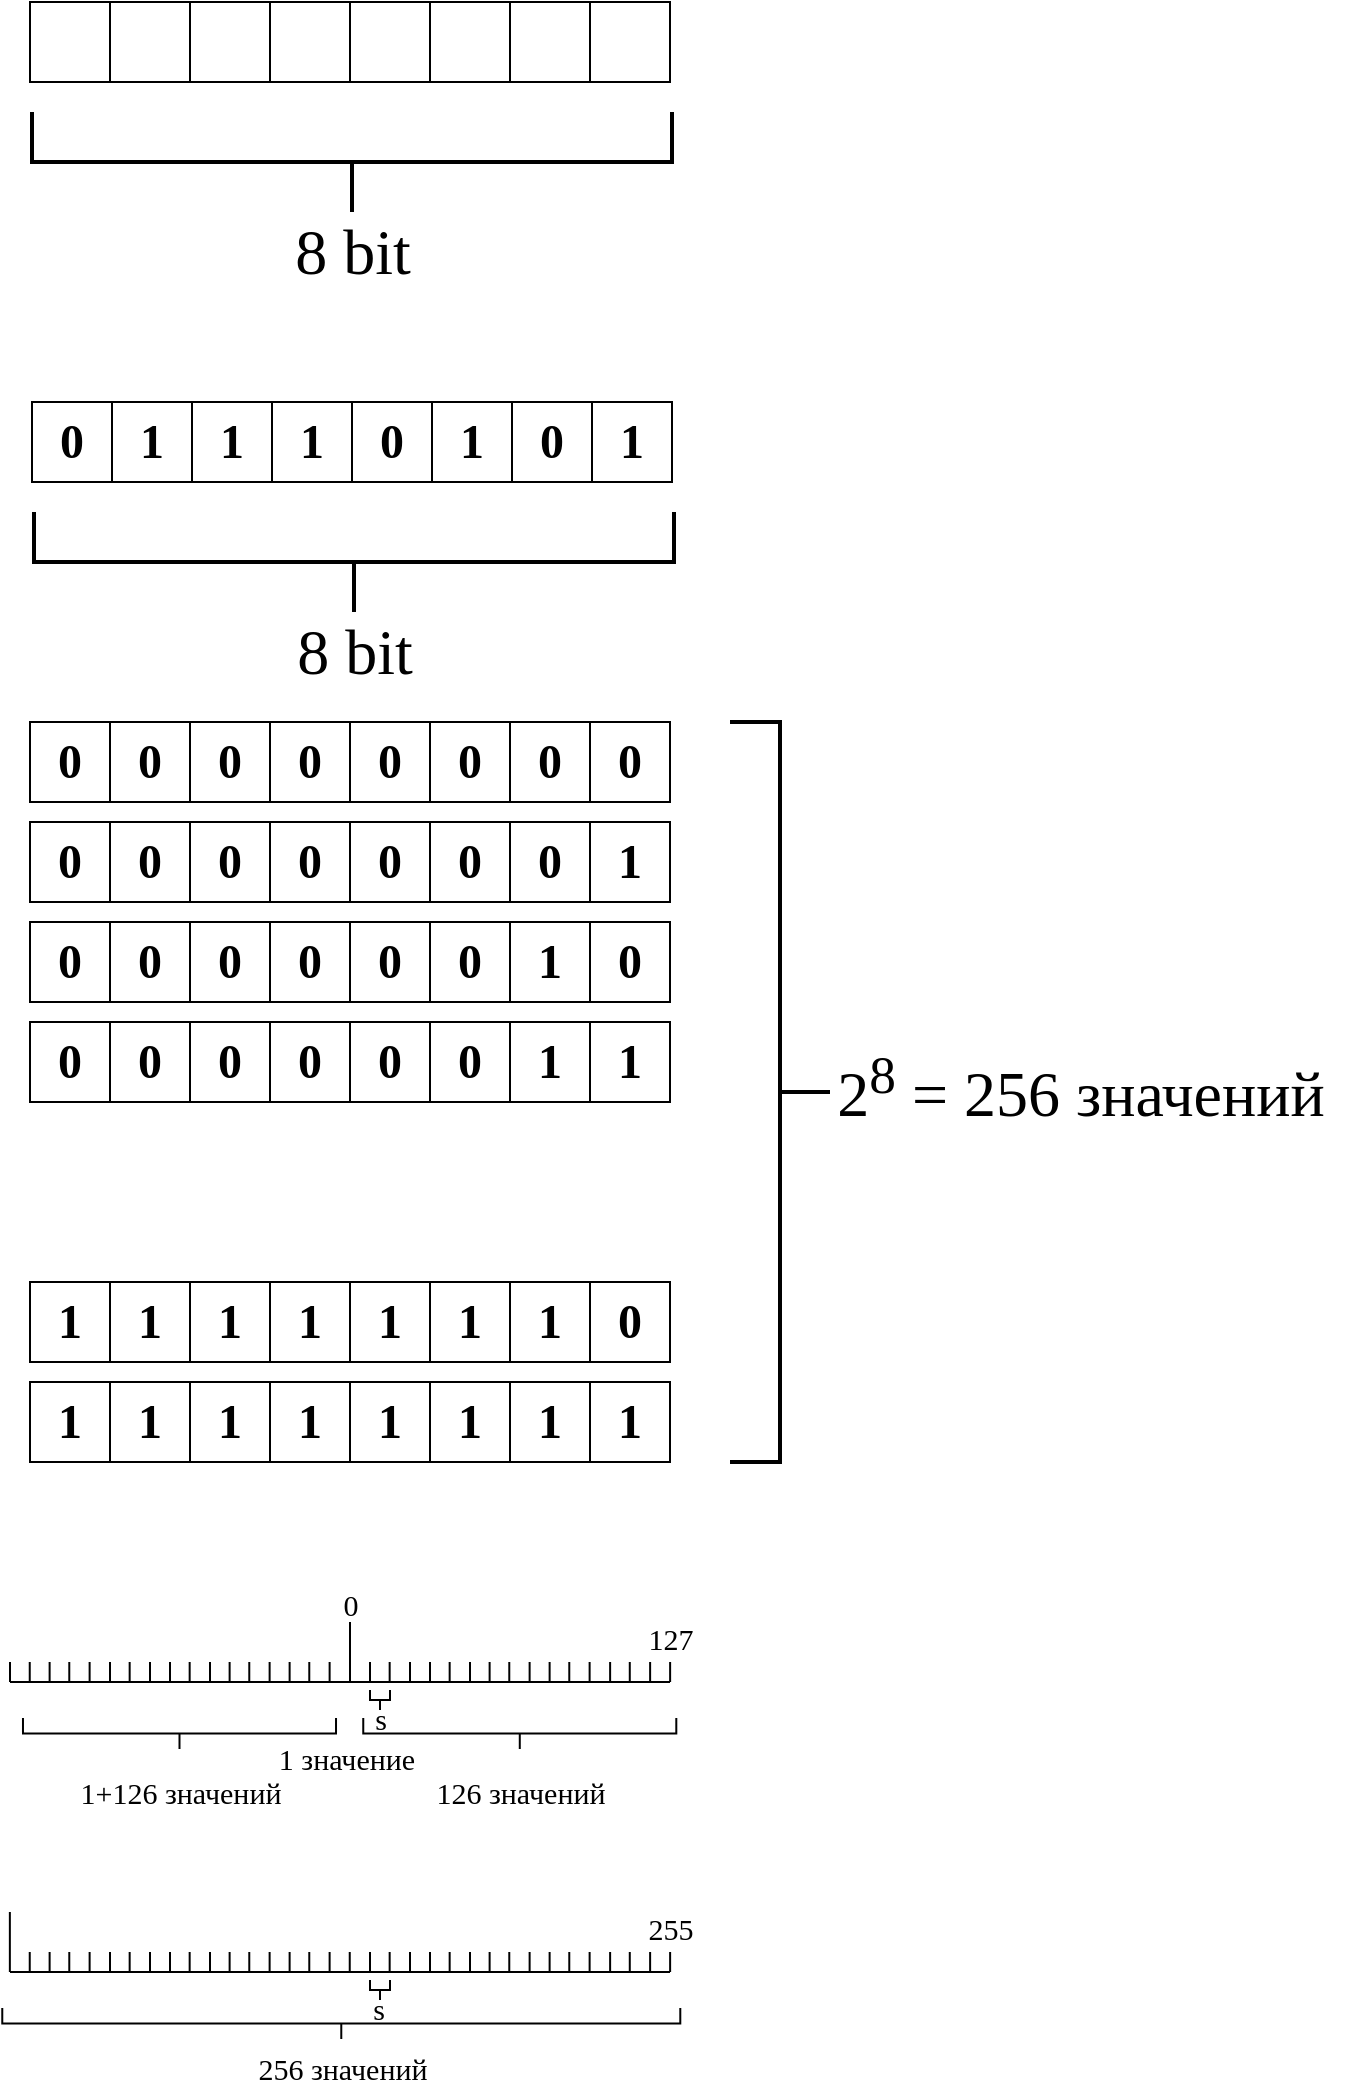 <mxfile version="21.2.1" type="github">
  <diagram name="Страница 1" id="YU4rT2BQDVCnx75VAOzf">
    <mxGraphModel dx="1050" dy="549" grid="1" gridSize="10" guides="1" tooltips="1" connect="1" arrows="1" fold="1" page="1" pageScale="1" pageWidth="827" pageHeight="1169" math="0" shadow="0">
      <root>
        <mxCell id="0" />
        <mxCell id="1" parent="0" />
        <mxCell id="FS0_7F0JS-OHy-g84_Uk-1" value="" style="whiteSpace=wrap;html=1;aspect=fixed;" parent="1" vertex="1">
          <mxGeometry x="80" y="80" width="40" height="40" as="geometry" />
        </mxCell>
        <mxCell id="FS0_7F0JS-OHy-g84_Uk-2" value="" style="whiteSpace=wrap;html=1;aspect=fixed;" parent="1" vertex="1">
          <mxGeometry x="120" y="80" width="40" height="40" as="geometry" />
        </mxCell>
        <mxCell id="FS0_7F0JS-OHy-g84_Uk-3" value="" style="whiteSpace=wrap;html=1;aspect=fixed;" parent="1" vertex="1">
          <mxGeometry x="160" y="80" width="40" height="40" as="geometry" />
        </mxCell>
        <mxCell id="FS0_7F0JS-OHy-g84_Uk-4" value="" style="whiteSpace=wrap;html=1;aspect=fixed;" parent="1" vertex="1">
          <mxGeometry x="200" y="80" width="40" height="40" as="geometry" />
        </mxCell>
        <mxCell id="FS0_7F0JS-OHy-g84_Uk-5" value="" style="whiteSpace=wrap;html=1;aspect=fixed;" parent="1" vertex="1">
          <mxGeometry x="240" y="80" width="40" height="40" as="geometry" />
        </mxCell>
        <mxCell id="FS0_7F0JS-OHy-g84_Uk-6" value="" style="whiteSpace=wrap;html=1;aspect=fixed;" parent="1" vertex="1">
          <mxGeometry x="280" y="80" width="40" height="40" as="geometry" />
        </mxCell>
        <mxCell id="FS0_7F0JS-OHy-g84_Uk-7" value="" style="whiteSpace=wrap;html=1;aspect=fixed;" parent="1" vertex="1">
          <mxGeometry x="320" y="80" width="40" height="40" as="geometry" />
        </mxCell>
        <mxCell id="FS0_7F0JS-OHy-g84_Uk-8" value="" style="whiteSpace=wrap;html=1;aspect=fixed;" parent="1" vertex="1">
          <mxGeometry x="360" y="80" width="40" height="40" as="geometry" />
        </mxCell>
        <mxCell id="FS0_7F0JS-OHy-g84_Uk-9" value="" style="strokeWidth=2;html=1;shape=mxgraph.flowchart.annotation_2;align=left;labelPosition=right;pointerEvents=1;rotation=-90;" parent="1" vertex="1">
          <mxGeometry x="216" width="50" height="320" as="geometry" />
        </mxCell>
        <mxCell id="FS0_7F0JS-OHy-g84_Uk-10" value="&lt;font style=&quot;font-size: 32px;&quot; data-font-src=&quot;https://fonts.googleapis.com/css?family=Open+Saus&quot; face=&quot;Open Saus&quot;&gt;8 bit&lt;/font&gt;" style="text;html=1;align=center;verticalAlign=middle;resizable=0;points=[];autosize=1;strokeColor=none;fillColor=none;" parent="1" vertex="1">
          <mxGeometry x="201" y="180" width="80" height="50" as="geometry" />
        </mxCell>
        <mxCell id="FS0_7F0JS-OHy-g84_Uk-11" value="0" style="whiteSpace=wrap;html=1;aspect=fixed;fontFamily=Open Saus;fontSource=https%3A%2F%2Ffonts.googleapis.com%2Fcss%3Ffamily%3DOpen%2BSaus;fontSize=24;fontStyle=1" parent="1" vertex="1">
          <mxGeometry x="81" y="280" width="40" height="40" as="geometry" />
        </mxCell>
        <mxCell id="FS0_7F0JS-OHy-g84_Uk-12" value="1" style="whiteSpace=wrap;html=1;aspect=fixed;fontFamily=Open Saus;fontSource=https%3A%2F%2Ffonts.googleapis.com%2Fcss%3Ffamily%3DOpen%2BSaus;fontSize=24;fontStyle=1" parent="1" vertex="1">
          <mxGeometry x="121" y="280" width="40" height="40" as="geometry" />
        </mxCell>
        <mxCell id="FS0_7F0JS-OHy-g84_Uk-13" value="1" style="whiteSpace=wrap;html=1;aspect=fixed;fontFamily=Open Saus;fontSource=https%3A%2F%2Ffonts.googleapis.com%2Fcss%3Ffamily%3DOpen%2BSaus;fontSize=24;fontStyle=1" parent="1" vertex="1">
          <mxGeometry x="161" y="280" width="40" height="40" as="geometry" />
        </mxCell>
        <mxCell id="FS0_7F0JS-OHy-g84_Uk-14" value="1" style="whiteSpace=wrap;html=1;aspect=fixed;fontFamily=Open Saus;fontSource=https%3A%2F%2Ffonts.googleapis.com%2Fcss%3Ffamily%3DOpen%2BSaus;fontSize=24;fontStyle=1" parent="1" vertex="1">
          <mxGeometry x="201" y="280" width="40" height="40" as="geometry" />
        </mxCell>
        <mxCell id="FS0_7F0JS-OHy-g84_Uk-15" value="0" style="whiteSpace=wrap;html=1;aspect=fixed;fontFamily=Open Saus;fontSource=https%3A%2F%2Ffonts.googleapis.com%2Fcss%3Ffamily%3DOpen%2BSaus;fontSize=24;fontStyle=1" parent="1" vertex="1">
          <mxGeometry x="241" y="280" width="40" height="40" as="geometry" />
        </mxCell>
        <mxCell id="FS0_7F0JS-OHy-g84_Uk-16" value="1" style="whiteSpace=wrap;html=1;aspect=fixed;fontFamily=Open Saus;fontSource=https%3A%2F%2Ffonts.googleapis.com%2Fcss%3Ffamily%3DOpen%2BSaus;fontSize=24;fontStyle=1" parent="1" vertex="1">
          <mxGeometry x="281" y="280" width="40" height="40" as="geometry" />
        </mxCell>
        <mxCell id="FS0_7F0JS-OHy-g84_Uk-17" value="0" style="whiteSpace=wrap;html=1;aspect=fixed;fontFamily=Open Saus;fontSource=https%3A%2F%2Ffonts.googleapis.com%2Fcss%3Ffamily%3DOpen%2BSaus;fontSize=24;fontStyle=1" parent="1" vertex="1">
          <mxGeometry x="321" y="280" width="40" height="40" as="geometry" />
        </mxCell>
        <mxCell id="FS0_7F0JS-OHy-g84_Uk-18" value="1" style="whiteSpace=wrap;html=1;aspect=fixed;fontFamily=Open Saus;fontSource=https%3A%2F%2Ffonts.googleapis.com%2Fcss%3Ffamily%3DOpen%2BSaus;fontSize=24;fontStyle=1" parent="1" vertex="1">
          <mxGeometry x="361" y="280" width="40" height="40" as="geometry" />
        </mxCell>
        <mxCell id="FS0_7F0JS-OHy-g84_Uk-19" value="" style="strokeWidth=2;html=1;shape=mxgraph.flowchart.annotation_2;align=left;labelPosition=right;pointerEvents=1;rotation=-90;" parent="1" vertex="1">
          <mxGeometry x="217" y="200" width="50" height="320" as="geometry" />
        </mxCell>
        <mxCell id="FS0_7F0JS-OHy-g84_Uk-20" value="&lt;font style=&quot;font-size: 32px;&quot; data-font-src=&quot;https://fonts.googleapis.com/css?family=Open+Saus&quot; face=&quot;Open Saus&quot;&gt;8 bit&lt;/font&gt;" style="text;html=1;align=center;verticalAlign=middle;resizable=0;points=[];autosize=1;strokeColor=none;fillColor=none;" parent="1" vertex="1">
          <mxGeometry x="202" y="380" width="80" height="50" as="geometry" />
        </mxCell>
        <mxCell id="FS0_7F0JS-OHy-g84_Uk-21" value="0" style="whiteSpace=wrap;html=1;aspect=fixed;fontFamily=Open Saus;fontSource=https%3A%2F%2Ffonts.googleapis.com%2Fcss%3Ffamily%3DOpen%2BSaus;fontSize=24;fontStyle=1" parent="1" vertex="1">
          <mxGeometry x="80" y="440" width="40" height="40" as="geometry" />
        </mxCell>
        <mxCell id="FS0_7F0JS-OHy-g84_Uk-22" value="0" style="whiteSpace=wrap;html=1;aspect=fixed;fontFamily=Open Saus;fontSource=https%3A%2F%2Ffonts.googleapis.com%2Fcss%3Ffamily%3DOpen%2BSaus;fontSize=24;fontStyle=1" parent="1" vertex="1">
          <mxGeometry x="120" y="440" width="40" height="40" as="geometry" />
        </mxCell>
        <mxCell id="FS0_7F0JS-OHy-g84_Uk-23" value="0" style="whiteSpace=wrap;html=1;aspect=fixed;fontFamily=Open Saus;fontSource=https%3A%2F%2Ffonts.googleapis.com%2Fcss%3Ffamily%3DOpen%2BSaus;fontSize=24;fontStyle=1" parent="1" vertex="1">
          <mxGeometry x="160" y="440" width="40" height="40" as="geometry" />
        </mxCell>
        <mxCell id="FS0_7F0JS-OHy-g84_Uk-24" value="0" style="whiteSpace=wrap;html=1;aspect=fixed;fontFamily=Open Saus;fontSource=https%3A%2F%2Ffonts.googleapis.com%2Fcss%3Ffamily%3DOpen%2BSaus;fontSize=24;fontStyle=1" parent="1" vertex="1">
          <mxGeometry x="200" y="440" width="40" height="40" as="geometry" />
        </mxCell>
        <mxCell id="FS0_7F0JS-OHy-g84_Uk-25" value="0" style="whiteSpace=wrap;html=1;aspect=fixed;fontFamily=Open Saus;fontSource=https%3A%2F%2Ffonts.googleapis.com%2Fcss%3Ffamily%3DOpen%2BSaus;fontSize=24;fontStyle=1" parent="1" vertex="1">
          <mxGeometry x="240" y="440" width="40" height="40" as="geometry" />
        </mxCell>
        <mxCell id="FS0_7F0JS-OHy-g84_Uk-26" value="0" style="whiteSpace=wrap;html=1;aspect=fixed;fontFamily=Open Saus;fontSource=https%3A%2F%2Ffonts.googleapis.com%2Fcss%3Ffamily%3DOpen%2BSaus;fontSize=24;fontStyle=1" parent="1" vertex="1">
          <mxGeometry x="280" y="440" width="40" height="40" as="geometry" />
        </mxCell>
        <mxCell id="FS0_7F0JS-OHy-g84_Uk-27" value="0" style="whiteSpace=wrap;html=1;aspect=fixed;fontFamily=Open Saus;fontSource=https%3A%2F%2Ffonts.googleapis.com%2Fcss%3Ffamily%3DOpen%2BSaus;fontSize=24;fontStyle=1" parent="1" vertex="1">
          <mxGeometry x="320" y="440" width="40" height="40" as="geometry" />
        </mxCell>
        <mxCell id="FS0_7F0JS-OHy-g84_Uk-28" value="0" style="whiteSpace=wrap;html=1;aspect=fixed;fontFamily=Open Saus;fontSource=https%3A%2F%2Ffonts.googleapis.com%2Fcss%3Ffamily%3DOpen%2BSaus;fontSize=24;fontStyle=1" parent="1" vertex="1">
          <mxGeometry x="360" y="440" width="40" height="40" as="geometry" />
        </mxCell>
        <mxCell id="FS0_7F0JS-OHy-g84_Uk-29" value="0" style="whiteSpace=wrap;html=1;aspect=fixed;fontFamily=Open Saus;fontSource=https%3A%2F%2Ffonts.googleapis.com%2Fcss%3Ffamily%3DOpen%2BSaus;fontSize=24;fontStyle=1" parent="1" vertex="1">
          <mxGeometry x="80" y="490" width="40" height="40" as="geometry" />
        </mxCell>
        <mxCell id="FS0_7F0JS-OHy-g84_Uk-30" value="0" style="whiteSpace=wrap;html=1;aspect=fixed;fontFamily=Open Saus;fontSource=https%3A%2F%2Ffonts.googleapis.com%2Fcss%3Ffamily%3DOpen%2BSaus;fontSize=24;fontStyle=1" parent="1" vertex="1">
          <mxGeometry x="120" y="490" width="40" height="40" as="geometry" />
        </mxCell>
        <mxCell id="FS0_7F0JS-OHy-g84_Uk-31" value="0" style="whiteSpace=wrap;html=1;aspect=fixed;fontFamily=Open Saus;fontSource=https%3A%2F%2Ffonts.googleapis.com%2Fcss%3Ffamily%3DOpen%2BSaus;fontSize=24;fontStyle=1" parent="1" vertex="1">
          <mxGeometry x="160" y="490" width="40" height="40" as="geometry" />
        </mxCell>
        <mxCell id="FS0_7F0JS-OHy-g84_Uk-32" value="0" style="whiteSpace=wrap;html=1;aspect=fixed;fontFamily=Open Saus;fontSource=https%3A%2F%2Ffonts.googleapis.com%2Fcss%3Ffamily%3DOpen%2BSaus;fontSize=24;fontStyle=1" parent="1" vertex="1">
          <mxGeometry x="200" y="490" width="40" height="40" as="geometry" />
        </mxCell>
        <mxCell id="FS0_7F0JS-OHy-g84_Uk-33" value="0" style="whiteSpace=wrap;html=1;aspect=fixed;fontFamily=Open Saus;fontSource=https%3A%2F%2Ffonts.googleapis.com%2Fcss%3Ffamily%3DOpen%2BSaus;fontSize=24;fontStyle=1" parent="1" vertex="1">
          <mxGeometry x="240" y="490" width="40" height="40" as="geometry" />
        </mxCell>
        <mxCell id="FS0_7F0JS-OHy-g84_Uk-34" value="0" style="whiteSpace=wrap;html=1;aspect=fixed;fontFamily=Open Saus;fontSource=https%3A%2F%2Ffonts.googleapis.com%2Fcss%3Ffamily%3DOpen%2BSaus;fontSize=24;fontStyle=1" parent="1" vertex="1">
          <mxGeometry x="280" y="490" width="40" height="40" as="geometry" />
        </mxCell>
        <mxCell id="FS0_7F0JS-OHy-g84_Uk-35" value="0" style="whiteSpace=wrap;html=1;aspect=fixed;fontFamily=Open Saus;fontSource=https%3A%2F%2Ffonts.googleapis.com%2Fcss%3Ffamily%3DOpen%2BSaus;fontSize=24;fontStyle=1" parent="1" vertex="1">
          <mxGeometry x="320" y="490" width="40" height="40" as="geometry" />
        </mxCell>
        <mxCell id="FS0_7F0JS-OHy-g84_Uk-36" value="1" style="whiteSpace=wrap;html=1;aspect=fixed;fontFamily=Open Saus;fontSource=https%3A%2F%2Ffonts.googleapis.com%2Fcss%3Ffamily%3DOpen%2BSaus;fontSize=24;fontStyle=1" parent="1" vertex="1">
          <mxGeometry x="360" y="490" width="40" height="40" as="geometry" />
        </mxCell>
        <mxCell id="FS0_7F0JS-OHy-g84_Uk-37" value="0" style="whiteSpace=wrap;html=1;aspect=fixed;fontFamily=Open Saus;fontSource=https%3A%2F%2Ffonts.googleapis.com%2Fcss%3Ffamily%3DOpen%2BSaus;fontSize=24;fontStyle=1" parent="1" vertex="1">
          <mxGeometry x="80" y="540" width="40" height="40" as="geometry" />
        </mxCell>
        <mxCell id="FS0_7F0JS-OHy-g84_Uk-38" value="0" style="whiteSpace=wrap;html=1;aspect=fixed;fontFamily=Open Saus;fontSource=https%3A%2F%2Ffonts.googleapis.com%2Fcss%3Ffamily%3DOpen%2BSaus;fontSize=24;fontStyle=1" parent="1" vertex="1">
          <mxGeometry x="120" y="540" width="40" height="40" as="geometry" />
        </mxCell>
        <mxCell id="FS0_7F0JS-OHy-g84_Uk-39" value="0" style="whiteSpace=wrap;html=1;aspect=fixed;fontFamily=Open Saus;fontSource=https%3A%2F%2Ffonts.googleapis.com%2Fcss%3Ffamily%3DOpen%2BSaus;fontSize=24;fontStyle=1" parent="1" vertex="1">
          <mxGeometry x="160" y="540" width="40" height="40" as="geometry" />
        </mxCell>
        <mxCell id="FS0_7F0JS-OHy-g84_Uk-40" value="0" style="whiteSpace=wrap;html=1;aspect=fixed;fontFamily=Open Saus;fontSource=https%3A%2F%2Ffonts.googleapis.com%2Fcss%3Ffamily%3DOpen%2BSaus;fontSize=24;fontStyle=1" parent="1" vertex="1">
          <mxGeometry x="200" y="540" width="40" height="40" as="geometry" />
        </mxCell>
        <mxCell id="FS0_7F0JS-OHy-g84_Uk-41" value="0" style="whiteSpace=wrap;html=1;aspect=fixed;fontFamily=Open Saus;fontSource=https%3A%2F%2Ffonts.googleapis.com%2Fcss%3Ffamily%3DOpen%2BSaus;fontSize=24;fontStyle=1" parent="1" vertex="1">
          <mxGeometry x="240" y="540" width="40" height="40" as="geometry" />
        </mxCell>
        <mxCell id="FS0_7F0JS-OHy-g84_Uk-42" value="0" style="whiteSpace=wrap;html=1;aspect=fixed;fontFamily=Open Saus;fontSource=https%3A%2F%2Ffonts.googleapis.com%2Fcss%3Ffamily%3DOpen%2BSaus;fontSize=24;fontStyle=1" parent="1" vertex="1">
          <mxGeometry x="280" y="540" width="40" height="40" as="geometry" />
        </mxCell>
        <mxCell id="FS0_7F0JS-OHy-g84_Uk-43" value="1" style="whiteSpace=wrap;html=1;aspect=fixed;fontFamily=Open Saus;fontSource=https%3A%2F%2Ffonts.googleapis.com%2Fcss%3Ffamily%3DOpen%2BSaus;fontSize=24;fontStyle=1" parent="1" vertex="1">
          <mxGeometry x="320" y="540" width="40" height="40" as="geometry" />
        </mxCell>
        <mxCell id="FS0_7F0JS-OHy-g84_Uk-44" value="0" style="whiteSpace=wrap;html=1;aspect=fixed;fontFamily=Open Saus;fontSource=https%3A%2F%2Ffonts.googleapis.com%2Fcss%3Ffamily%3DOpen%2BSaus;fontSize=24;fontStyle=1" parent="1" vertex="1">
          <mxGeometry x="360" y="540" width="40" height="40" as="geometry" />
        </mxCell>
        <mxCell id="FS0_7F0JS-OHy-g84_Uk-45" value="0" style="whiteSpace=wrap;html=1;aspect=fixed;fontFamily=Open Saus;fontSource=https%3A%2F%2Ffonts.googleapis.com%2Fcss%3Ffamily%3DOpen%2BSaus;fontSize=24;fontStyle=1" parent="1" vertex="1">
          <mxGeometry x="80" y="590" width="40" height="40" as="geometry" />
        </mxCell>
        <mxCell id="FS0_7F0JS-OHy-g84_Uk-46" value="0" style="whiteSpace=wrap;html=1;aspect=fixed;fontFamily=Open Saus;fontSource=https%3A%2F%2Ffonts.googleapis.com%2Fcss%3Ffamily%3DOpen%2BSaus;fontSize=24;fontStyle=1" parent="1" vertex="1">
          <mxGeometry x="120" y="590" width="40" height="40" as="geometry" />
        </mxCell>
        <mxCell id="FS0_7F0JS-OHy-g84_Uk-47" value="0" style="whiteSpace=wrap;html=1;aspect=fixed;fontFamily=Open Saus;fontSource=https%3A%2F%2Ffonts.googleapis.com%2Fcss%3Ffamily%3DOpen%2BSaus;fontSize=24;fontStyle=1" parent="1" vertex="1">
          <mxGeometry x="160" y="590" width="40" height="40" as="geometry" />
        </mxCell>
        <mxCell id="FS0_7F0JS-OHy-g84_Uk-48" value="0" style="whiteSpace=wrap;html=1;aspect=fixed;fontFamily=Open Saus;fontSource=https%3A%2F%2Ffonts.googleapis.com%2Fcss%3Ffamily%3DOpen%2BSaus;fontSize=24;fontStyle=1" parent="1" vertex="1">
          <mxGeometry x="200" y="590" width="40" height="40" as="geometry" />
        </mxCell>
        <mxCell id="FS0_7F0JS-OHy-g84_Uk-49" value="0" style="whiteSpace=wrap;html=1;aspect=fixed;fontFamily=Open Saus;fontSource=https%3A%2F%2Ffonts.googleapis.com%2Fcss%3Ffamily%3DOpen%2BSaus;fontSize=24;fontStyle=1" parent="1" vertex="1">
          <mxGeometry x="240" y="590" width="40" height="40" as="geometry" />
        </mxCell>
        <mxCell id="FS0_7F0JS-OHy-g84_Uk-50" value="0" style="whiteSpace=wrap;html=1;aspect=fixed;fontFamily=Open Saus;fontSource=https%3A%2F%2Ffonts.googleapis.com%2Fcss%3Ffamily%3DOpen%2BSaus;fontSize=24;fontStyle=1" parent="1" vertex="1">
          <mxGeometry x="280" y="590" width="40" height="40" as="geometry" />
        </mxCell>
        <mxCell id="FS0_7F0JS-OHy-g84_Uk-51" value="1" style="whiteSpace=wrap;html=1;aspect=fixed;fontFamily=Open Saus;fontSource=https%3A%2F%2Ffonts.googleapis.com%2Fcss%3Ffamily%3DOpen%2BSaus;fontSize=24;fontStyle=1" parent="1" vertex="1">
          <mxGeometry x="320" y="590" width="40" height="40" as="geometry" />
        </mxCell>
        <mxCell id="FS0_7F0JS-OHy-g84_Uk-52" value="1" style="whiteSpace=wrap;html=1;aspect=fixed;fontFamily=Open Saus;fontSource=https%3A%2F%2Ffonts.googleapis.com%2Fcss%3Ffamily%3DOpen%2BSaus;fontSize=24;fontStyle=1" parent="1" vertex="1">
          <mxGeometry x="360" y="590" width="40" height="40" as="geometry" />
        </mxCell>
        <mxCell id="FS0_7F0JS-OHy-g84_Uk-53" value="1" style="whiteSpace=wrap;html=1;aspect=fixed;fontFamily=Open Saus;fontSource=https%3A%2F%2Ffonts.googleapis.com%2Fcss%3Ffamily%3DOpen%2BSaus;fontSize=24;fontStyle=1" parent="1" vertex="1">
          <mxGeometry x="80" y="720" width="40" height="40" as="geometry" />
        </mxCell>
        <mxCell id="FS0_7F0JS-OHy-g84_Uk-54" value="1" style="whiteSpace=wrap;html=1;aspect=fixed;fontFamily=Open Saus;fontSource=https%3A%2F%2Ffonts.googleapis.com%2Fcss%3Ffamily%3DOpen%2BSaus;fontSize=24;fontStyle=1" parent="1" vertex="1">
          <mxGeometry x="120" y="720" width="40" height="40" as="geometry" />
        </mxCell>
        <mxCell id="FS0_7F0JS-OHy-g84_Uk-55" value="1" style="whiteSpace=wrap;html=1;aspect=fixed;fontFamily=Open Saus;fontSource=https%3A%2F%2Ffonts.googleapis.com%2Fcss%3Ffamily%3DOpen%2BSaus;fontSize=24;fontStyle=1" parent="1" vertex="1">
          <mxGeometry x="160" y="720" width="40" height="40" as="geometry" />
        </mxCell>
        <mxCell id="FS0_7F0JS-OHy-g84_Uk-56" value="1" style="whiteSpace=wrap;html=1;aspect=fixed;fontFamily=Open Saus;fontSource=https%3A%2F%2Ffonts.googleapis.com%2Fcss%3Ffamily%3DOpen%2BSaus;fontSize=24;fontStyle=1" parent="1" vertex="1">
          <mxGeometry x="200" y="720" width="40" height="40" as="geometry" />
        </mxCell>
        <mxCell id="FS0_7F0JS-OHy-g84_Uk-57" value="1" style="whiteSpace=wrap;html=1;aspect=fixed;fontFamily=Open Saus;fontSource=https%3A%2F%2Ffonts.googleapis.com%2Fcss%3Ffamily%3DOpen%2BSaus;fontSize=24;fontStyle=1" parent="1" vertex="1">
          <mxGeometry x="240" y="720" width="40" height="40" as="geometry" />
        </mxCell>
        <mxCell id="FS0_7F0JS-OHy-g84_Uk-58" value="1" style="whiteSpace=wrap;html=1;aspect=fixed;fontFamily=Open Saus;fontSource=https%3A%2F%2Ffonts.googleapis.com%2Fcss%3Ffamily%3DOpen%2BSaus;fontSize=24;fontStyle=1" parent="1" vertex="1">
          <mxGeometry x="280" y="720" width="40" height="40" as="geometry" />
        </mxCell>
        <mxCell id="FS0_7F0JS-OHy-g84_Uk-59" value="1" style="whiteSpace=wrap;html=1;aspect=fixed;fontFamily=Open Saus;fontSource=https%3A%2F%2Ffonts.googleapis.com%2Fcss%3Ffamily%3DOpen%2BSaus;fontSize=24;fontStyle=1" parent="1" vertex="1">
          <mxGeometry x="320" y="720" width="40" height="40" as="geometry" />
        </mxCell>
        <mxCell id="FS0_7F0JS-OHy-g84_Uk-60" value="0" style="whiteSpace=wrap;html=1;aspect=fixed;fontFamily=Open Saus;fontSource=https%3A%2F%2Ffonts.googleapis.com%2Fcss%3Ffamily%3DOpen%2BSaus;fontSize=24;fontStyle=1" parent="1" vertex="1">
          <mxGeometry x="360" y="720" width="40" height="40" as="geometry" />
        </mxCell>
        <mxCell id="FS0_7F0JS-OHy-g84_Uk-61" value="1" style="whiteSpace=wrap;html=1;aspect=fixed;fontFamily=Open Saus;fontSource=https%3A%2F%2Ffonts.googleapis.com%2Fcss%3Ffamily%3DOpen%2BSaus;fontSize=24;fontStyle=1" parent="1" vertex="1">
          <mxGeometry x="80" y="770" width="40" height="40" as="geometry" />
        </mxCell>
        <mxCell id="FS0_7F0JS-OHy-g84_Uk-62" value="1" style="whiteSpace=wrap;html=1;aspect=fixed;fontFamily=Open Saus;fontSource=https%3A%2F%2Ffonts.googleapis.com%2Fcss%3Ffamily%3DOpen%2BSaus;fontSize=24;fontStyle=1" parent="1" vertex="1">
          <mxGeometry x="120" y="770" width="40" height="40" as="geometry" />
        </mxCell>
        <mxCell id="FS0_7F0JS-OHy-g84_Uk-63" value="1" style="whiteSpace=wrap;html=1;aspect=fixed;fontFamily=Open Saus;fontSource=https%3A%2F%2Ffonts.googleapis.com%2Fcss%3Ffamily%3DOpen%2BSaus;fontSize=24;fontStyle=1" parent="1" vertex="1">
          <mxGeometry x="160" y="770" width="40" height="40" as="geometry" />
        </mxCell>
        <mxCell id="FS0_7F0JS-OHy-g84_Uk-64" value="1" style="whiteSpace=wrap;html=1;aspect=fixed;fontFamily=Open Saus;fontSource=https%3A%2F%2Ffonts.googleapis.com%2Fcss%3Ffamily%3DOpen%2BSaus;fontSize=24;fontStyle=1" parent="1" vertex="1">
          <mxGeometry x="200" y="770" width="40" height="40" as="geometry" />
        </mxCell>
        <mxCell id="FS0_7F0JS-OHy-g84_Uk-65" value="1" style="whiteSpace=wrap;html=1;aspect=fixed;fontFamily=Open Saus;fontSource=https%3A%2F%2Ffonts.googleapis.com%2Fcss%3Ffamily%3DOpen%2BSaus;fontSize=24;fontStyle=1" parent="1" vertex="1">
          <mxGeometry x="240" y="770" width="40" height="40" as="geometry" />
        </mxCell>
        <mxCell id="FS0_7F0JS-OHy-g84_Uk-66" value="1" style="whiteSpace=wrap;html=1;aspect=fixed;fontFamily=Open Saus;fontSource=https%3A%2F%2Ffonts.googleapis.com%2Fcss%3Ffamily%3DOpen%2BSaus;fontSize=24;fontStyle=1" parent="1" vertex="1">
          <mxGeometry x="280" y="770" width="40" height="40" as="geometry" />
        </mxCell>
        <mxCell id="FS0_7F0JS-OHy-g84_Uk-67" value="1" style="whiteSpace=wrap;html=1;aspect=fixed;fontFamily=Open Saus;fontSource=https%3A%2F%2Ffonts.googleapis.com%2Fcss%3Ffamily%3DOpen%2BSaus;fontSize=24;fontStyle=1" parent="1" vertex="1">
          <mxGeometry x="320" y="770" width="40" height="40" as="geometry" />
        </mxCell>
        <mxCell id="FS0_7F0JS-OHy-g84_Uk-68" value="1" style="whiteSpace=wrap;html=1;aspect=fixed;fontFamily=Open Saus;fontSource=https%3A%2F%2Ffonts.googleapis.com%2Fcss%3Ffamily%3DOpen%2BSaus;fontSize=24;fontStyle=1" parent="1" vertex="1">
          <mxGeometry x="360" y="770" width="40" height="40" as="geometry" />
        </mxCell>
        <mxCell id="FS0_7F0JS-OHy-g84_Uk-69" value="" style="strokeWidth=2;html=1;shape=mxgraph.flowchart.annotation_2;align=left;labelPosition=right;pointerEvents=1;rotation=-180;" parent="1" vertex="1">
          <mxGeometry x="430" y="440" width="50" height="370" as="geometry" />
        </mxCell>
        <mxCell id="FS0_7F0JS-OHy-g84_Uk-70" value="&lt;font style=&quot;font-size: 32px;&quot; data-font-src=&quot;https://fonts.googleapis.com/css?family=Open+Saus&quot; face=&quot;Open Saus&quot;&gt;2&lt;sup&gt;8&lt;/sup&gt;&amp;nbsp;= 256 значений&lt;sup&gt;&lt;br&gt;&lt;/sup&gt;&lt;/font&gt;" style="text;html=1;align=center;verticalAlign=middle;resizable=0;points=[];autosize=1;strokeColor=none;fillColor=none;" parent="1" vertex="1">
          <mxGeometry x="470" y="592" width="270" height="60" as="geometry" />
        </mxCell>
        <mxCell id="FS0_7F0JS-OHy-g84_Uk-71" value="" style="endArrow=none;html=1;rounded=0;" parent="1" edge="1">
          <mxGeometry width="50" height="50" relative="1" as="geometry">
            <mxPoint x="70" y="920" as="sourcePoint" />
            <mxPoint x="400" y="920" as="targetPoint" />
          </mxGeometry>
        </mxCell>
        <mxCell id="FS0_7F0JS-OHy-g84_Uk-72" value="" style="endArrow=none;html=1;rounded=0;" parent="1" edge="1">
          <mxGeometry width="50" height="50" relative="1" as="geometry">
            <mxPoint x="240" y="920" as="sourcePoint" />
            <mxPoint x="240" y="890" as="targetPoint" />
          </mxGeometry>
        </mxCell>
        <mxCell id="FS0_7F0JS-OHy-g84_Uk-73" value="" style="endArrow=none;html=1;rounded=0;" parent="1" edge="1">
          <mxGeometry width="50" height="50" relative="1" as="geometry">
            <mxPoint x="250" y="920" as="sourcePoint" />
            <mxPoint x="250" y="910" as="targetPoint" />
          </mxGeometry>
        </mxCell>
        <mxCell id="FS0_7F0JS-OHy-g84_Uk-74" value="" style="endArrow=none;html=1;rounded=0;" parent="1" edge="1">
          <mxGeometry width="50" height="50" relative="1" as="geometry">
            <mxPoint x="259.83" y="920" as="sourcePoint" />
            <mxPoint x="259.83" y="910" as="targetPoint" />
          </mxGeometry>
        </mxCell>
        <mxCell id="FS0_7F0JS-OHy-g84_Uk-75" value="" style="endArrow=none;html=1;rounded=0;" parent="1" edge="1">
          <mxGeometry width="50" height="50" relative="1" as="geometry">
            <mxPoint x="79.87" y="920" as="sourcePoint" />
            <mxPoint x="79.87" y="910" as="targetPoint" />
          </mxGeometry>
        </mxCell>
        <mxCell id="FS0_7F0JS-OHy-g84_Uk-76" value="" style="endArrow=none;html=1;rounded=0;" parent="1" edge="1">
          <mxGeometry width="50" height="50" relative="1" as="geometry">
            <mxPoint x="270" y="920" as="sourcePoint" />
            <mxPoint x="270" y="910" as="targetPoint" />
          </mxGeometry>
        </mxCell>
        <mxCell id="FS0_7F0JS-OHy-g84_Uk-77" value="" style="endArrow=none;html=1;rounded=0;" parent="1" edge="1">
          <mxGeometry width="50" height="50" relative="1" as="geometry">
            <mxPoint x="280" y="920" as="sourcePoint" />
            <mxPoint x="280" y="910" as="targetPoint" />
          </mxGeometry>
        </mxCell>
        <mxCell id="FS0_7F0JS-OHy-g84_Uk-78" value="" style="endArrow=none;html=1;rounded=0;" parent="1" edge="1">
          <mxGeometry width="50" height="50" relative="1" as="geometry">
            <mxPoint x="289.83" y="920" as="sourcePoint" />
            <mxPoint x="289.83" y="910" as="targetPoint" />
          </mxGeometry>
        </mxCell>
        <mxCell id="FS0_7F0JS-OHy-g84_Uk-79" value="" style="endArrow=none;html=1;rounded=0;" parent="1" edge="1">
          <mxGeometry width="50" height="50" relative="1" as="geometry">
            <mxPoint x="300" y="920" as="sourcePoint" />
            <mxPoint x="300" y="910" as="targetPoint" />
          </mxGeometry>
        </mxCell>
        <mxCell id="FS0_7F0JS-OHy-g84_Uk-80" value="" style="endArrow=none;html=1;rounded=0;" parent="1" edge="1">
          <mxGeometry width="50" height="50" relative="1" as="geometry">
            <mxPoint x="309.81" y="920" as="sourcePoint" />
            <mxPoint x="309.81" y="910" as="targetPoint" />
          </mxGeometry>
        </mxCell>
        <mxCell id="FS0_7F0JS-OHy-g84_Uk-81" value="" style="endArrow=none;html=1;rounded=0;" parent="1" edge="1">
          <mxGeometry width="50" height="50" relative="1" as="geometry">
            <mxPoint x="319.64" y="920" as="sourcePoint" />
            <mxPoint x="319.64" y="910" as="targetPoint" />
          </mxGeometry>
        </mxCell>
        <mxCell id="FS0_7F0JS-OHy-g84_Uk-82" value="" style="endArrow=none;html=1;rounded=0;" parent="1" edge="1">
          <mxGeometry width="50" height="50" relative="1" as="geometry">
            <mxPoint x="329.81" y="920" as="sourcePoint" />
            <mxPoint x="329.81" y="910" as="targetPoint" />
          </mxGeometry>
        </mxCell>
        <mxCell id="FS0_7F0JS-OHy-g84_Uk-83" value="" style="endArrow=none;html=1;rounded=0;" parent="1" edge="1">
          <mxGeometry width="50" height="50" relative="1" as="geometry">
            <mxPoint x="339.81" y="920" as="sourcePoint" />
            <mxPoint x="339.81" y="910" as="targetPoint" />
          </mxGeometry>
        </mxCell>
        <mxCell id="FS0_7F0JS-OHy-g84_Uk-84" value="" style="endArrow=none;html=1;rounded=0;" parent="1" edge="1">
          <mxGeometry width="50" height="50" relative="1" as="geometry">
            <mxPoint x="349.64" y="920" as="sourcePoint" />
            <mxPoint x="349.64" y="910" as="targetPoint" />
          </mxGeometry>
        </mxCell>
        <mxCell id="FS0_7F0JS-OHy-g84_Uk-85" value="" style="endArrow=none;html=1;rounded=0;" parent="1" edge="1">
          <mxGeometry width="50" height="50" relative="1" as="geometry">
            <mxPoint x="359.81" y="920" as="sourcePoint" />
            <mxPoint x="359.81" y="910" as="targetPoint" />
          </mxGeometry>
        </mxCell>
        <mxCell id="FS0_7F0JS-OHy-g84_Uk-86" value="" style="endArrow=none;html=1;rounded=0;" parent="1" edge="1">
          <mxGeometry width="50" height="50" relative="1" as="geometry">
            <mxPoint x="370.06" y="920" as="sourcePoint" />
            <mxPoint x="370.06" y="910" as="targetPoint" />
          </mxGeometry>
        </mxCell>
        <mxCell id="FS0_7F0JS-OHy-g84_Uk-87" value="" style="endArrow=none;html=1;rounded=0;" parent="1" edge="1">
          <mxGeometry width="50" height="50" relative="1" as="geometry">
            <mxPoint x="379.89" y="920" as="sourcePoint" />
            <mxPoint x="379.89" y="910" as="targetPoint" />
          </mxGeometry>
        </mxCell>
        <mxCell id="FS0_7F0JS-OHy-g84_Uk-88" value="" style="endArrow=none;html=1;rounded=0;" parent="1" edge="1">
          <mxGeometry width="50" height="50" relative="1" as="geometry">
            <mxPoint x="390.06" y="920" as="sourcePoint" />
            <mxPoint x="390.06" y="910" as="targetPoint" />
          </mxGeometry>
        </mxCell>
        <mxCell id="FS0_7F0JS-OHy-g84_Uk-89" value="" style="endArrow=none;html=1;rounded=0;" parent="1" edge="1">
          <mxGeometry width="50" height="50" relative="1" as="geometry">
            <mxPoint x="400.06" y="920" as="sourcePoint" />
            <mxPoint x="400.06" y="910" as="targetPoint" />
          </mxGeometry>
        </mxCell>
        <mxCell id="FS0_7F0JS-OHy-g84_Uk-90" value="" style="endArrow=none;html=1;rounded=0;" parent="1" edge="1">
          <mxGeometry width="50" height="50" relative="1" as="geometry">
            <mxPoint x="120" y="920" as="sourcePoint" />
            <mxPoint x="120" y="910" as="targetPoint" />
          </mxGeometry>
        </mxCell>
        <mxCell id="FS0_7F0JS-OHy-g84_Uk-91" value="" style="endArrow=none;html=1;rounded=0;" parent="1" edge="1">
          <mxGeometry width="50" height="50" relative="1" as="geometry">
            <mxPoint x="129.83" y="920" as="sourcePoint" />
            <mxPoint x="129.83" y="910" as="targetPoint" />
          </mxGeometry>
        </mxCell>
        <mxCell id="FS0_7F0JS-OHy-g84_Uk-92" value="" style="endArrow=none;html=1;rounded=0;" parent="1" edge="1">
          <mxGeometry width="50" height="50" relative="1" as="geometry">
            <mxPoint x="140" y="920" as="sourcePoint" />
            <mxPoint x="140" y="910" as="targetPoint" />
          </mxGeometry>
        </mxCell>
        <mxCell id="FS0_7F0JS-OHy-g84_Uk-93" value="" style="endArrow=none;html=1;rounded=0;" parent="1" edge="1">
          <mxGeometry width="50" height="50" relative="1" as="geometry">
            <mxPoint x="150" y="920" as="sourcePoint" />
            <mxPoint x="150" y="910" as="targetPoint" />
          </mxGeometry>
        </mxCell>
        <mxCell id="FS0_7F0JS-OHy-g84_Uk-94" value="" style="endArrow=none;html=1;rounded=0;" parent="1" edge="1">
          <mxGeometry width="50" height="50" relative="1" as="geometry">
            <mxPoint x="159.83" y="920" as="sourcePoint" />
            <mxPoint x="159.83" y="910" as="targetPoint" />
          </mxGeometry>
        </mxCell>
        <mxCell id="FS0_7F0JS-OHy-g84_Uk-95" value="" style="endArrow=none;html=1;rounded=0;" parent="1" edge="1">
          <mxGeometry width="50" height="50" relative="1" as="geometry">
            <mxPoint x="170" y="920" as="sourcePoint" />
            <mxPoint x="170" y="910" as="targetPoint" />
          </mxGeometry>
        </mxCell>
        <mxCell id="FS0_7F0JS-OHy-g84_Uk-96" value="" style="endArrow=none;html=1;rounded=0;" parent="1" edge="1">
          <mxGeometry width="50" height="50" relative="1" as="geometry">
            <mxPoint x="179.81" y="920" as="sourcePoint" />
            <mxPoint x="179.81" y="910" as="targetPoint" />
          </mxGeometry>
        </mxCell>
        <mxCell id="FS0_7F0JS-OHy-g84_Uk-97" value="" style="endArrow=none;html=1;rounded=0;" parent="1" edge="1">
          <mxGeometry width="50" height="50" relative="1" as="geometry">
            <mxPoint x="189.64" y="920" as="sourcePoint" />
            <mxPoint x="189.64" y="910" as="targetPoint" />
          </mxGeometry>
        </mxCell>
        <mxCell id="FS0_7F0JS-OHy-g84_Uk-98" value="" style="endArrow=none;html=1;rounded=0;" parent="1" edge="1">
          <mxGeometry width="50" height="50" relative="1" as="geometry">
            <mxPoint x="199.81" y="920" as="sourcePoint" />
            <mxPoint x="199.81" y="910" as="targetPoint" />
          </mxGeometry>
        </mxCell>
        <mxCell id="FS0_7F0JS-OHy-g84_Uk-99" value="" style="endArrow=none;html=1;rounded=0;" parent="1" edge="1">
          <mxGeometry width="50" height="50" relative="1" as="geometry">
            <mxPoint x="209.81" y="920" as="sourcePoint" />
            <mxPoint x="209.81" y="910" as="targetPoint" />
          </mxGeometry>
        </mxCell>
        <mxCell id="FS0_7F0JS-OHy-g84_Uk-100" value="" style="endArrow=none;html=1;rounded=0;" parent="1" edge="1">
          <mxGeometry width="50" height="50" relative="1" as="geometry">
            <mxPoint x="219.64" y="920" as="sourcePoint" />
            <mxPoint x="219.64" y="910" as="targetPoint" />
          </mxGeometry>
        </mxCell>
        <mxCell id="FS0_7F0JS-OHy-g84_Uk-101" value="" style="endArrow=none;html=1;rounded=0;" parent="1" edge="1">
          <mxGeometry width="50" height="50" relative="1" as="geometry">
            <mxPoint x="229.81" y="920" as="sourcePoint" />
            <mxPoint x="229.81" y="910" as="targetPoint" />
          </mxGeometry>
        </mxCell>
        <mxCell id="FS0_7F0JS-OHy-g84_Uk-102" value="" style="endArrow=none;html=1;rounded=0;" parent="1" edge="1">
          <mxGeometry width="50" height="50" relative="1" as="geometry">
            <mxPoint x="89.81" y="920" as="sourcePoint" />
            <mxPoint x="89.81" y="910" as="targetPoint" />
          </mxGeometry>
        </mxCell>
        <mxCell id="FS0_7F0JS-OHy-g84_Uk-103" value="" style="endArrow=none;html=1;rounded=0;" parent="1" edge="1">
          <mxGeometry width="50" height="50" relative="1" as="geometry">
            <mxPoint x="99.64" y="920" as="sourcePoint" />
            <mxPoint x="99.64" y="910" as="targetPoint" />
          </mxGeometry>
        </mxCell>
        <mxCell id="FS0_7F0JS-OHy-g84_Uk-104" value="" style="endArrow=none;html=1;rounded=0;" parent="1" edge="1">
          <mxGeometry width="50" height="50" relative="1" as="geometry">
            <mxPoint x="109.81" y="920" as="sourcePoint" />
            <mxPoint x="109.81" y="910" as="targetPoint" />
          </mxGeometry>
        </mxCell>
        <mxCell id="FS0_7F0JS-OHy-g84_Uk-105" value="" style="strokeWidth=1;html=1;shape=mxgraph.flowchart.annotation_2;align=left;labelPosition=right;pointerEvents=1;rotation=-90;spacing=2;" parent="1" vertex="1">
          <mxGeometry x="250" y="924" width="10" height="10" as="geometry" />
        </mxCell>
        <mxCell id="FS0_7F0JS-OHy-g84_Uk-106" value="&lt;font style=&quot;font-size: 15px;&quot; data-font-src=&quot;https://fonts.googleapis.com/css?family=Open+Saus&quot; face=&quot;Open Saus&quot;&gt;0&lt;/font&gt;" style="text;html=1;align=center;verticalAlign=middle;resizable=0;points=[];autosize=1;strokeColor=none;fillColor=none;" parent="1" vertex="1">
          <mxGeometry x="225" y="866" width="30" height="30" as="geometry" />
        </mxCell>
        <mxCell id="FS0_7F0JS-OHy-g84_Uk-107" value="&lt;font style=&quot;font-size: 15px;&quot; data-font-src=&quot;https://fonts.googleapis.com/css?family=Open+Saus&quot; face=&quot;Open Saus&quot;&gt;127&lt;/font&gt;" style="text;html=1;align=center;verticalAlign=middle;resizable=0;points=[];autosize=1;strokeColor=none;fillColor=none;" parent="1" vertex="1">
          <mxGeometry x="375" y="883" width="50" height="30" as="geometry" />
        </mxCell>
        <mxCell id="FS0_7F0JS-OHy-g84_Uk-108" value="" style="strokeWidth=1;html=1;shape=mxgraph.flowchart.annotation_2;align=left;labelPosition=right;pointerEvents=1;rotation=-90;" parent="1" vertex="1">
          <mxGeometry x="317.14" y="867.49" width="15.5" height="156.52" as="geometry" />
        </mxCell>
        <mxCell id="FS0_7F0JS-OHy-g84_Uk-109" value="" style="strokeWidth=1;html=1;shape=mxgraph.flowchart.annotation_2;align=left;labelPosition=right;pointerEvents=1;rotation=-90;" parent="1" vertex="1">
          <mxGeometry x="147" y="867.49" width="15.5" height="156.52" as="geometry" />
        </mxCell>
        <mxCell id="FS0_7F0JS-OHy-g84_Uk-110" value="" style="endArrow=none;html=1;rounded=0;" parent="1" edge="1">
          <mxGeometry width="50" height="50" relative="1" as="geometry">
            <mxPoint x="70" y="920" as="sourcePoint" />
            <mxPoint x="70" y="910" as="targetPoint" />
          </mxGeometry>
        </mxCell>
        <mxCell id="FS0_7F0JS-OHy-g84_Uk-111" value="&lt;font style=&quot;font-size: 15px;&quot; data-font-src=&quot;https://fonts.googleapis.com/css?family=Open+Saus&quot; face=&quot;Open Saus&quot;&gt;126 значений&lt;/font&gt;" style="text;html=1;align=center;verticalAlign=middle;resizable=0;points=[];autosize=1;strokeColor=none;fillColor=none;" parent="1" vertex="1">
          <mxGeometry x="269.89" y="960" width="110" height="30" as="geometry" />
        </mxCell>
        <mxCell id="FS0_7F0JS-OHy-g84_Uk-112" value="&lt;font style=&quot;font-size: 15px;&quot; data-font-src=&quot;https://fonts.googleapis.com/css?family=Open+Saus&quot; face=&quot;Open Saus&quot;&gt;1+126 значений&lt;/font&gt;" style="text;html=1;align=center;verticalAlign=middle;resizable=0;points=[];autosize=1;strokeColor=none;fillColor=none;" parent="1" vertex="1">
          <mxGeometry x="94.75" y="960" width="120" height="30" as="geometry" />
        </mxCell>
        <mxCell id="FS0_7F0JS-OHy-g84_Uk-113" value="&lt;font style=&quot;font-size: 15px;&quot; data-font-src=&quot;https://fonts.googleapis.com/css?family=Open+Saus&quot; face=&quot;Open Saus&quot;&gt;1 значение&lt;/font&gt;" style="text;html=1;align=center;verticalAlign=middle;resizable=0;points=[];autosize=1;strokeColor=none;fillColor=none;" parent="1" vertex="1">
          <mxGeometry x="193" y="943" width="90" height="30" as="geometry" />
        </mxCell>
        <mxCell id="FS0_7F0JS-OHy-g84_Uk-114" value="" style="endArrow=none;html=1;rounded=0;" parent="1" edge="1">
          <mxGeometry width="50" height="50" relative="1" as="geometry">
            <mxPoint x="70" y="1065" as="sourcePoint" />
            <mxPoint x="400" y="1065" as="targetPoint" />
          </mxGeometry>
        </mxCell>
        <mxCell id="FS0_7F0JS-OHy-g84_Uk-115" value="" style="endArrow=none;html=1;rounded=0;" parent="1" edge="1">
          <mxGeometry width="50" height="50" relative="1" as="geometry">
            <mxPoint x="69.93" y="1065" as="sourcePoint" />
            <mxPoint x="69.93" y="1035" as="targetPoint" />
          </mxGeometry>
        </mxCell>
        <mxCell id="FS0_7F0JS-OHy-g84_Uk-116" value="" style="endArrow=none;html=1;rounded=0;" parent="1" edge="1">
          <mxGeometry width="50" height="50" relative="1" as="geometry">
            <mxPoint x="250" y="1065" as="sourcePoint" />
            <mxPoint x="250" y="1055" as="targetPoint" />
          </mxGeometry>
        </mxCell>
        <mxCell id="FS0_7F0JS-OHy-g84_Uk-117" value="" style="endArrow=none;html=1;rounded=0;" parent="1" edge="1">
          <mxGeometry width="50" height="50" relative="1" as="geometry">
            <mxPoint x="259.83" y="1065" as="sourcePoint" />
            <mxPoint x="259.83" y="1055" as="targetPoint" />
          </mxGeometry>
        </mxCell>
        <mxCell id="FS0_7F0JS-OHy-g84_Uk-118" value="" style="endArrow=none;html=1;rounded=0;" parent="1" edge="1">
          <mxGeometry width="50" height="50" relative="1" as="geometry">
            <mxPoint x="79.87" y="1065" as="sourcePoint" />
            <mxPoint x="79.87" y="1055" as="targetPoint" />
          </mxGeometry>
        </mxCell>
        <mxCell id="FS0_7F0JS-OHy-g84_Uk-119" value="" style="endArrow=none;html=1;rounded=0;" parent="1" edge="1">
          <mxGeometry width="50" height="50" relative="1" as="geometry">
            <mxPoint x="270" y="1065" as="sourcePoint" />
            <mxPoint x="270" y="1055" as="targetPoint" />
          </mxGeometry>
        </mxCell>
        <mxCell id="FS0_7F0JS-OHy-g84_Uk-120" value="" style="endArrow=none;html=1;rounded=0;" parent="1" edge="1">
          <mxGeometry width="50" height="50" relative="1" as="geometry">
            <mxPoint x="280" y="1065" as="sourcePoint" />
            <mxPoint x="280" y="1055" as="targetPoint" />
          </mxGeometry>
        </mxCell>
        <mxCell id="FS0_7F0JS-OHy-g84_Uk-121" value="" style="endArrow=none;html=1;rounded=0;" parent="1" edge="1">
          <mxGeometry width="50" height="50" relative="1" as="geometry">
            <mxPoint x="289.83" y="1065" as="sourcePoint" />
            <mxPoint x="289.83" y="1055" as="targetPoint" />
          </mxGeometry>
        </mxCell>
        <mxCell id="FS0_7F0JS-OHy-g84_Uk-122" value="" style="endArrow=none;html=1;rounded=0;" parent="1" edge="1">
          <mxGeometry width="50" height="50" relative="1" as="geometry">
            <mxPoint x="300" y="1065" as="sourcePoint" />
            <mxPoint x="300" y="1055" as="targetPoint" />
          </mxGeometry>
        </mxCell>
        <mxCell id="FS0_7F0JS-OHy-g84_Uk-123" value="" style="endArrow=none;html=1;rounded=0;" parent="1" edge="1">
          <mxGeometry width="50" height="50" relative="1" as="geometry">
            <mxPoint x="309.81" y="1065" as="sourcePoint" />
            <mxPoint x="309.81" y="1055" as="targetPoint" />
          </mxGeometry>
        </mxCell>
        <mxCell id="FS0_7F0JS-OHy-g84_Uk-124" value="" style="endArrow=none;html=1;rounded=0;" parent="1" edge="1">
          <mxGeometry width="50" height="50" relative="1" as="geometry">
            <mxPoint x="319.64" y="1065" as="sourcePoint" />
            <mxPoint x="319.64" y="1055" as="targetPoint" />
          </mxGeometry>
        </mxCell>
        <mxCell id="FS0_7F0JS-OHy-g84_Uk-125" value="" style="endArrow=none;html=1;rounded=0;" parent="1" edge="1">
          <mxGeometry width="50" height="50" relative="1" as="geometry">
            <mxPoint x="329.81" y="1065" as="sourcePoint" />
            <mxPoint x="329.81" y="1055" as="targetPoint" />
          </mxGeometry>
        </mxCell>
        <mxCell id="FS0_7F0JS-OHy-g84_Uk-126" value="" style="endArrow=none;html=1;rounded=0;" parent="1" edge="1">
          <mxGeometry width="50" height="50" relative="1" as="geometry">
            <mxPoint x="339.81" y="1065" as="sourcePoint" />
            <mxPoint x="339.81" y="1055" as="targetPoint" />
          </mxGeometry>
        </mxCell>
        <mxCell id="FS0_7F0JS-OHy-g84_Uk-127" value="" style="endArrow=none;html=1;rounded=0;" parent="1" edge="1">
          <mxGeometry width="50" height="50" relative="1" as="geometry">
            <mxPoint x="349.64" y="1065" as="sourcePoint" />
            <mxPoint x="349.64" y="1055" as="targetPoint" />
          </mxGeometry>
        </mxCell>
        <mxCell id="FS0_7F0JS-OHy-g84_Uk-128" value="" style="endArrow=none;html=1;rounded=0;" parent="1" edge="1">
          <mxGeometry width="50" height="50" relative="1" as="geometry">
            <mxPoint x="359.81" y="1065" as="sourcePoint" />
            <mxPoint x="359.81" y="1055" as="targetPoint" />
          </mxGeometry>
        </mxCell>
        <mxCell id="FS0_7F0JS-OHy-g84_Uk-129" value="" style="endArrow=none;html=1;rounded=0;" parent="1" edge="1">
          <mxGeometry width="50" height="50" relative="1" as="geometry">
            <mxPoint x="370.06" y="1065" as="sourcePoint" />
            <mxPoint x="370.06" y="1055" as="targetPoint" />
          </mxGeometry>
        </mxCell>
        <mxCell id="FS0_7F0JS-OHy-g84_Uk-130" value="" style="endArrow=none;html=1;rounded=0;" parent="1" edge="1">
          <mxGeometry width="50" height="50" relative="1" as="geometry">
            <mxPoint x="379.89" y="1065" as="sourcePoint" />
            <mxPoint x="379.89" y="1055" as="targetPoint" />
          </mxGeometry>
        </mxCell>
        <mxCell id="FS0_7F0JS-OHy-g84_Uk-131" value="" style="endArrow=none;html=1;rounded=0;" parent="1" edge="1">
          <mxGeometry width="50" height="50" relative="1" as="geometry">
            <mxPoint x="390.06" y="1065" as="sourcePoint" />
            <mxPoint x="390.06" y="1055" as="targetPoint" />
          </mxGeometry>
        </mxCell>
        <mxCell id="FS0_7F0JS-OHy-g84_Uk-132" value="" style="endArrow=none;html=1;rounded=0;" parent="1" edge="1">
          <mxGeometry width="50" height="50" relative="1" as="geometry">
            <mxPoint x="400.06" y="1065" as="sourcePoint" />
            <mxPoint x="400.06" y="1055" as="targetPoint" />
          </mxGeometry>
        </mxCell>
        <mxCell id="FS0_7F0JS-OHy-g84_Uk-133" value="" style="endArrow=none;html=1;rounded=0;" parent="1" edge="1">
          <mxGeometry width="50" height="50" relative="1" as="geometry">
            <mxPoint x="120" y="1065" as="sourcePoint" />
            <mxPoint x="120" y="1055" as="targetPoint" />
          </mxGeometry>
        </mxCell>
        <mxCell id="FS0_7F0JS-OHy-g84_Uk-134" value="" style="endArrow=none;html=1;rounded=0;" parent="1" edge="1">
          <mxGeometry width="50" height="50" relative="1" as="geometry">
            <mxPoint x="129.83" y="1065" as="sourcePoint" />
            <mxPoint x="129.83" y="1055" as="targetPoint" />
          </mxGeometry>
        </mxCell>
        <mxCell id="FS0_7F0JS-OHy-g84_Uk-135" value="" style="endArrow=none;html=1;rounded=0;" parent="1" edge="1">
          <mxGeometry width="50" height="50" relative="1" as="geometry">
            <mxPoint x="140" y="1065" as="sourcePoint" />
            <mxPoint x="140" y="1055" as="targetPoint" />
          </mxGeometry>
        </mxCell>
        <mxCell id="FS0_7F0JS-OHy-g84_Uk-136" value="" style="endArrow=none;html=1;rounded=0;" parent="1" edge="1">
          <mxGeometry width="50" height="50" relative="1" as="geometry">
            <mxPoint x="150" y="1065" as="sourcePoint" />
            <mxPoint x="150" y="1055" as="targetPoint" />
          </mxGeometry>
        </mxCell>
        <mxCell id="FS0_7F0JS-OHy-g84_Uk-137" value="" style="endArrow=none;html=1;rounded=0;" parent="1" edge="1">
          <mxGeometry width="50" height="50" relative="1" as="geometry">
            <mxPoint x="159.83" y="1065" as="sourcePoint" />
            <mxPoint x="159.83" y="1055" as="targetPoint" />
          </mxGeometry>
        </mxCell>
        <mxCell id="FS0_7F0JS-OHy-g84_Uk-138" value="" style="endArrow=none;html=1;rounded=0;" parent="1" edge="1">
          <mxGeometry width="50" height="50" relative="1" as="geometry">
            <mxPoint x="170" y="1065" as="sourcePoint" />
            <mxPoint x="170" y="1055" as="targetPoint" />
          </mxGeometry>
        </mxCell>
        <mxCell id="FS0_7F0JS-OHy-g84_Uk-139" value="" style="endArrow=none;html=1;rounded=0;" parent="1" edge="1">
          <mxGeometry width="50" height="50" relative="1" as="geometry">
            <mxPoint x="179.81" y="1065" as="sourcePoint" />
            <mxPoint x="179.81" y="1055" as="targetPoint" />
          </mxGeometry>
        </mxCell>
        <mxCell id="FS0_7F0JS-OHy-g84_Uk-140" value="" style="endArrow=none;html=1;rounded=0;" parent="1" edge="1">
          <mxGeometry width="50" height="50" relative="1" as="geometry">
            <mxPoint x="189.64" y="1065" as="sourcePoint" />
            <mxPoint x="189.64" y="1055" as="targetPoint" />
          </mxGeometry>
        </mxCell>
        <mxCell id="FS0_7F0JS-OHy-g84_Uk-141" value="" style="endArrow=none;html=1;rounded=0;" parent="1" edge="1">
          <mxGeometry width="50" height="50" relative="1" as="geometry">
            <mxPoint x="199.81" y="1065" as="sourcePoint" />
            <mxPoint x="199.81" y="1055" as="targetPoint" />
          </mxGeometry>
        </mxCell>
        <mxCell id="FS0_7F0JS-OHy-g84_Uk-142" value="" style="endArrow=none;html=1;rounded=0;" parent="1" edge="1">
          <mxGeometry width="50" height="50" relative="1" as="geometry">
            <mxPoint x="209.81" y="1065" as="sourcePoint" />
            <mxPoint x="209.81" y="1055" as="targetPoint" />
          </mxGeometry>
        </mxCell>
        <mxCell id="FS0_7F0JS-OHy-g84_Uk-143" value="" style="endArrow=none;html=1;rounded=0;" parent="1" edge="1">
          <mxGeometry width="50" height="50" relative="1" as="geometry">
            <mxPoint x="219.64" y="1065" as="sourcePoint" />
            <mxPoint x="219.64" y="1055" as="targetPoint" />
          </mxGeometry>
        </mxCell>
        <mxCell id="FS0_7F0JS-OHy-g84_Uk-144" value="" style="endArrow=none;html=1;rounded=0;" parent="1" edge="1">
          <mxGeometry width="50" height="50" relative="1" as="geometry">
            <mxPoint x="229.81" y="1065" as="sourcePoint" />
            <mxPoint x="229.81" y="1055" as="targetPoint" />
          </mxGeometry>
        </mxCell>
        <mxCell id="FS0_7F0JS-OHy-g84_Uk-145" value="" style="endArrow=none;html=1;rounded=0;" parent="1" edge="1">
          <mxGeometry width="50" height="50" relative="1" as="geometry">
            <mxPoint x="89.81" y="1065" as="sourcePoint" />
            <mxPoint x="89.81" y="1055" as="targetPoint" />
          </mxGeometry>
        </mxCell>
        <mxCell id="FS0_7F0JS-OHy-g84_Uk-146" value="" style="endArrow=none;html=1;rounded=0;" parent="1" edge="1">
          <mxGeometry width="50" height="50" relative="1" as="geometry">
            <mxPoint x="99.64" y="1065" as="sourcePoint" />
            <mxPoint x="99.64" y="1055" as="targetPoint" />
          </mxGeometry>
        </mxCell>
        <mxCell id="FS0_7F0JS-OHy-g84_Uk-147" value="" style="endArrow=none;html=1;rounded=0;" parent="1" edge="1">
          <mxGeometry width="50" height="50" relative="1" as="geometry">
            <mxPoint x="109.81" y="1065" as="sourcePoint" />
            <mxPoint x="109.81" y="1055" as="targetPoint" />
          </mxGeometry>
        </mxCell>
        <mxCell id="FS0_7F0JS-OHy-g84_Uk-148" value="" style="strokeWidth=1;html=1;shape=mxgraph.flowchart.annotation_2;align=left;labelPosition=right;pointerEvents=1;rotation=-90;spacing=2;" parent="1" vertex="1">
          <mxGeometry x="250" y="1069" width="10" height="10" as="geometry" />
        </mxCell>
        <mxCell id="FS0_7F0JS-OHy-g84_Uk-149" value="&lt;font style=&quot;font-size: 15px;&quot; data-font-src=&quot;https://fonts.googleapis.com/css?family=Open+Saus&quot; face=&quot;Open Saus&quot;&gt;255&lt;/font&gt;" style="text;html=1;align=center;verticalAlign=middle;resizable=0;points=[];autosize=1;strokeColor=none;fillColor=none;" parent="1" vertex="1">
          <mxGeometry x="375" y="1028" width="50" height="30" as="geometry" />
        </mxCell>
        <mxCell id="FS0_7F0JS-OHy-g84_Uk-150" value="" style="strokeWidth=1;html=1;shape=mxgraph.flowchart.annotation_2;align=left;labelPosition=right;pointerEvents=1;rotation=-90;" parent="1" vertex="1">
          <mxGeometry x="227.89" y="921.25" width="15.5" height="339.01" as="geometry" />
        </mxCell>
        <mxCell id="FS0_7F0JS-OHy-g84_Uk-151" value="" style="endArrow=none;html=1;rounded=0;" parent="1" edge="1">
          <mxGeometry width="50" height="50" relative="1" as="geometry">
            <mxPoint x="239.87" y="1065" as="sourcePoint" />
            <mxPoint x="239.87" y="1055" as="targetPoint" />
          </mxGeometry>
        </mxCell>
        <mxCell id="FS0_7F0JS-OHy-g84_Uk-152" value="&lt;font style=&quot;font-size: 15px;&quot; data-font-src=&quot;https://fonts.googleapis.com/css?family=Open+Saus&quot; face=&quot;Open Saus&quot;&gt;256 значений&lt;/font&gt;" style="text;html=1;align=center;verticalAlign=middle;resizable=0;points=[];autosize=1;strokeColor=none;fillColor=none;" parent="1" vertex="1">
          <mxGeometry x="180.64" y="1098" width="110" height="30" as="geometry" />
        </mxCell>
        <mxCell id="FS0_7F0JS-OHy-g84_Uk-153" value="&lt;font face=&quot;Open Saus&quot;&gt;&lt;span style=&quot;font-size: 15px;&quot;&gt;s&lt;/span&gt;&lt;/font&gt;" style="text;html=1;align=center;verticalAlign=middle;resizable=0;points=[];autosize=1;strokeColor=none;fillColor=none;" parent="1" vertex="1">
          <mxGeometry x="240" y="923" width="30" height="30" as="geometry" />
        </mxCell>
        <mxCell id="FS0_7F0JS-OHy-g84_Uk-154" value="&lt;font style=&quot;font-size: 15px;&quot; data-font-src=&quot;https://fonts.googleapis.com/css?family=Open+Saus&quot; face=&quot;Open Saus&quot;&gt;s&lt;/font&gt;" style="text;html=1;align=center;verticalAlign=middle;resizable=0;points=[];autosize=1;strokeColor=none;fillColor=none;" parent="1" vertex="1">
          <mxGeometry x="238.89" y="1068" width="30" height="30" as="geometry" />
        </mxCell>
      </root>
    </mxGraphModel>
  </diagram>
</mxfile>
